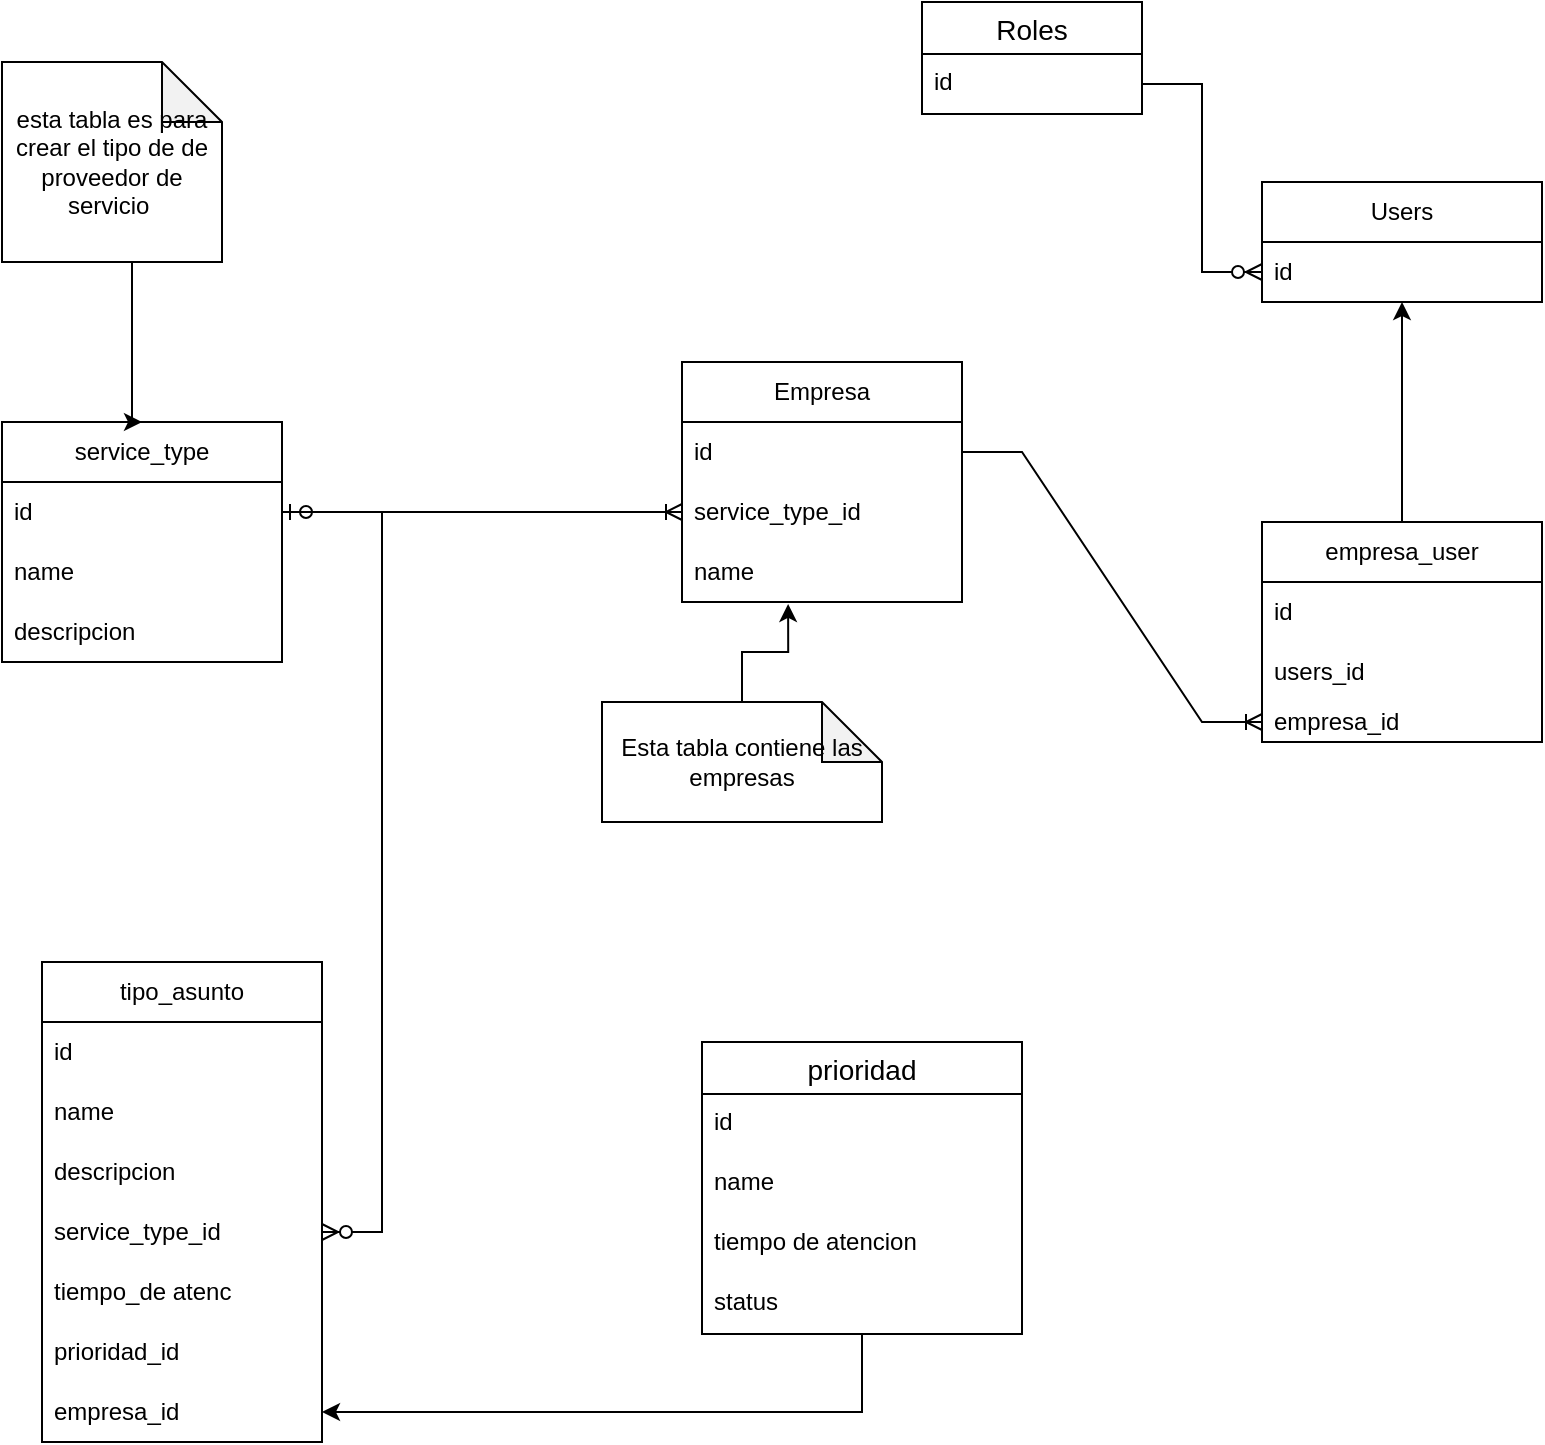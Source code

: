 <mxfile version="22.1.7" type="github">
  <diagram name="Página-1" id="uP4vXigWwdHrko6M8Cvu">
    <mxGraphModel dx="1379" dy="1957" grid="1" gridSize="10" guides="1" tooltips="1" connect="1" arrows="1" fold="1" page="1" pageScale="1" pageWidth="827" pageHeight="1169" math="0" shadow="0">
      <root>
        <mxCell id="0" />
        <mxCell id="1" parent="0" />
        <mxCell id="CEjSGQ_9NDGecTtwq8PR-2" value="service_type" style="swimlane;fontStyle=0;childLayout=stackLayout;horizontal=1;startSize=30;horizontalStack=0;resizeParent=1;resizeParentMax=0;resizeLast=0;collapsible=1;marginBottom=0;whiteSpace=wrap;html=1;" vertex="1" parent="1">
          <mxGeometry x="20" y="50" width="140" height="120" as="geometry" />
        </mxCell>
        <mxCell id="CEjSGQ_9NDGecTtwq8PR-3" value="id" style="text;strokeColor=none;fillColor=none;align=left;verticalAlign=middle;spacingLeft=4;spacingRight=4;overflow=hidden;points=[[0,0.5],[1,0.5]];portConstraint=eastwest;rotatable=0;whiteSpace=wrap;html=1;" vertex="1" parent="CEjSGQ_9NDGecTtwq8PR-2">
          <mxGeometry y="30" width="140" height="30" as="geometry" />
        </mxCell>
        <mxCell id="CEjSGQ_9NDGecTtwq8PR-4" value="name" style="text;strokeColor=none;fillColor=none;align=left;verticalAlign=middle;spacingLeft=4;spacingRight=4;overflow=hidden;points=[[0,0.5],[1,0.5]];portConstraint=eastwest;rotatable=0;whiteSpace=wrap;html=1;" vertex="1" parent="CEjSGQ_9NDGecTtwq8PR-2">
          <mxGeometry y="60" width="140" height="30" as="geometry" />
        </mxCell>
        <mxCell id="CEjSGQ_9NDGecTtwq8PR-5" value="descripcion&amp;nbsp;" style="text;strokeColor=none;fillColor=none;align=left;verticalAlign=middle;spacingLeft=4;spacingRight=4;overflow=hidden;points=[[0,0.5],[1,0.5]];portConstraint=eastwest;rotatable=0;whiteSpace=wrap;html=1;" vertex="1" parent="CEjSGQ_9NDGecTtwq8PR-2">
          <mxGeometry y="90" width="140" height="30" as="geometry" />
        </mxCell>
        <mxCell id="CEjSGQ_9NDGecTtwq8PR-29" value="" style="edgeStyle=orthogonalEdgeStyle;rounded=0;orthogonalLoop=1;jettySize=auto;html=1;" edge="1" parent="1" source="CEjSGQ_9NDGecTtwq8PR-6" target="CEjSGQ_9NDGecTtwq8PR-23">
          <mxGeometry relative="1" as="geometry" />
        </mxCell>
        <mxCell id="CEjSGQ_9NDGecTtwq8PR-6" value="empresa_user" style="swimlane;fontStyle=0;childLayout=stackLayout;horizontal=1;startSize=30;horizontalStack=0;resizeParent=1;resizeParentMax=0;resizeLast=0;collapsible=1;marginBottom=0;whiteSpace=wrap;html=1;" vertex="1" parent="1">
          <mxGeometry x="650" y="100" width="140" height="110" as="geometry" />
        </mxCell>
        <mxCell id="CEjSGQ_9NDGecTtwq8PR-7" value="id" style="text;strokeColor=none;fillColor=none;align=left;verticalAlign=middle;spacingLeft=4;spacingRight=4;overflow=hidden;points=[[0,0.5],[1,0.5]];portConstraint=eastwest;rotatable=0;whiteSpace=wrap;html=1;" vertex="1" parent="CEjSGQ_9NDGecTtwq8PR-6">
          <mxGeometry y="30" width="140" height="30" as="geometry" />
        </mxCell>
        <mxCell id="CEjSGQ_9NDGecTtwq8PR-8" value="users_id" style="text;strokeColor=none;fillColor=none;align=left;verticalAlign=middle;spacingLeft=4;spacingRight=4;overflow=hidden;points=[[0,0.5],[1,0.5]];portConstraint=eastwest;rotatable=0;whiteSpace=wrap;html=1;" vertex="1" parent="CEjSGQ_9NDGecTtwq8PR-6">
          <mxGeometry y="60" width="140" height="30" as="geometry" />
        </mxCell>
        <mxCell id="CEjSGQ_9NDGecTtwq8PR-9" value="empresa_id" style="text;strokeColor=none;fillColor=none;align=left;verticalAlign=middle;spacingLeft=4;spacingRight=4;overflow=hidden;points=[[0,0.5],[1,0.5]];portConstraint=eastwest;rotatable=0;whiteSpace=wrap;html=1;" vertex="1" parent="CEjSGQ_9NDGecTtwq8PR-6">
          <mxGeometry y="90" width="140" height="20" as="geometry" />
        </mxCell>
        <mxCell id="CEjSGQ_9NDGecTtwq8PR-14" value="Empresa" style="swimlane;fontStyle=0;childLayout=stackLayout;horizontal=1;startSize=30;horizontalStack=0;resizeParent=1;resizeParentMax=0;resizeLast=0;collapsible=1;marginBottom=0;whiteSpace=wrap;html=1;" vertex="1" parent="1">
          <mxGeometry x="360" y="20" width="140" height="120" as="geometry" />
        </mxCell>
        <mxCell id="CEjSGQ_9NDGecTtwq8PR-15" value="id" style="text;strokeColor=none;fillColor=none;align=left;verticalAlign=middle;spacingLeft=4;spacingRight=4;overflow=hidden;points=[[0,0.5],[1,0.5]];portConstraint=eastwest;rotatable=0;whiteSpace=wrap;html=1;" vertex="1" parent="CEjSGQ_9NDGecTtwq8PR-14">
          <mxGeometry y="30" width="140" height="30" as="geometry" />
        </mxCell>
        <mxCell id="CEjSGQ_9NDGecTtwq8PR-49" value="service_type_id" style="text;strokeColor=none;fillColor=none;align=left;verticalAlign=middle;spacingLeft=4;spacingRight=4;overflow=hidden;points=[[0,0.5],[1,0.5]];portConstraint=eastwest;rotatable=0;whiteSpace=wrap;html=1;" vertex="1" parent="CEjSGQ_9NDGecTtwq8PR-14">
          <mxGeometry y="60" width="140" height="30" as="geometry" />
        </mxCell>
        <mxCell id="CEjSGQ_9NDGecTtwq8PR-50" value="name" style="text;strokeColor=none;fillColor=none;align=left;verticalAlign=middle;spacingLeft=4;spacingRight=4;overflow=hidden;points=[[0,0.5],[1,0.5]];portConstraint=eastwest;rotatable=0;whiteSpace=wrap;html=1;" vertex="1" parent="CEjSGQ_9NDGecTtwq8PR-14">
          <mxGeometry y="90" width="140" height="30" as="geometry" />
        </mxCell>
        <mxCell id="CEjSGQ_9NDGecTtwq8PR-23" value="Users&lt;br&gt;" style="swimlane;fontStyle=0;childLayout=stackLayout;horizontal=1;startSize=30;horizontalStack=0;resizeParent=1;resizeParentMax=0;resizeLast=0;collapsible=1;marginBottom=0;whiteSpace=wrap;html=1;" vertex="1" parent="1">
          <mxGeometry x="650" y="-70" width="140" height="60" as="geometry" />
        </mxCell>
        <mxCell id="CEjSGQ_9NDGecTtwq8PR-24" value="id" style="text;strokeColor=none;fillColor=none;align=left;verticalAlign=middle;spacingLeft=4;spacingRight=4;overflow=hidden;points=[[0,0.5],[1,0.5]];portConstraint=eastwest;rotatable=0;whiteSpace=wrap;html=1;" vertex="1" parent="CEjSGQ_9NDGecTtwq8PR-23">
          <mxGeometry y="30" width="140" height="30" as="geometry" />
        </mxCell>
        <mxCell id="CEjSGQ_9NDGecTtwq8PR-37" value="tipo_asunto" style="swimlane;fontStyle=0;childLayout=stackLayout;horizontal=1;startSize=30;horizontalStack=0;resizeParent=1;resizeParentMax=0;resizeLast=0;collapsible=1;marginBottom=0;whiteSpace=wrap;html=1;" vertex="1" parent="1">
          <mxGeometry x="40" y="320" width="140" height="240" as="geometry" />
        </mxCell>
        <mxCell id="CEjSGQ_9NDGecTtwq8PR-38" value="id" style="text;strokeColor=none;fillColor=none;align=left;verticalAlign=middle;spacingLeft=4;spacingRight=4;overflow=hidden;points=[[0,0.5],[1,0.5]];portConstraint=eastwest;rotatable=0;whiteSpace=wrap;html=1;" vertex="1" parent="CEjSGQ_9NDGecTtwq8PR-37">
          <mxGeometry y="30" width="140" height="30" as="geometry" />
        </mxCell>
        <mxCell id="CEjSGQ_9NDGecTtwq8PR-42" value="name" style="text;strokeColor=none;fillColor=none;align=left;verticalAlign=middle;spacingLeft=4;spacingRight=4;overflow=hidden;points=[[0,0.5],[1,0.5]];portConstraint=eastwest;rotatable=0;whiteSpace=wrap;html=1;" vertex="1" parent="CEjSGQ_9NDGecTtwq8PR-37">
          <mxGeometry y="60" width="140" height="30" as="geometry" />
        </mxCell>
        <mxCell id="CEjSGQ_9NDGecTtwq8PR-43" value="descripcion" style="text;strokeColor=none;fillColor=none;align=left;verticalAlign=middle;spacingLeft=4;spacingRight=4;overflow=hidden;points=[[0,0.5],[1,0.5]];portConstraint=eastwest;rotatable=0;whiteSpace=wrap;html=1;" vertex="1" parent="CEjSGQ_9NDGecTtwq8PR-37">
          <mxGeometry y="90" width="140" height="30" as="geometry" />
        </mxCell>
        <mxCell id="CEjSGQ_9NDGecTtwq8PR-45" value="service_type_id" style="text;strokeColor=none;fillColor=none;align=left;verticalAlign=middle;spacingLeft=4;spacingRight=4;overflow=hidden;points=[[0,0.5],[1,0.5]];portConstraint=eastwest;rotatable=0;whiteSpace=wrap;html=1;" vertex="1" parent="CEjSGQ_9NDGecTtwq8PR-37">
          <mxGeometry y="120" width="140" height="30" as="geometry" />
        </mxCell>
        <mxCell id="CEjSGQ_9NDGecTtwq8PR-66" value="tiempo_de atenc" style="text;strokeColor=none;fillColor=none;align=left;verticalAlign=middle;spacingLeft=4;spacingRight=4;overflow=hidden;points=[[0,0.5],[1,0.5]];portConstraint=eastwest;rotatable=0;whiteSpace=wrap;html=1;" vertex="1" parent="CEjSGQ_9NDGecTtwq8PR-37">
          <mxGeometry y="150" width="140" height="30" as="geometry" />
        </mxCell>
        <mxCell id="CEjSGQ_9NDGecTtwq8PR-67" value="prioridad_id" style="text;strokeColor=none;fillColor=none;align=left;verticalAlign=middle;spacingLeft=4;spacingRight=4;overflow=hidden;points=[[0,0.5],[1,0.5]];portConstraint=eastwest;rotatable=0;whiteSpace=wrap;html=1;" vertex="1" parent="CEjSGQ_9NDGecTtwq8PR-37">
          <mxGeometry y="180" width="140" height="30" as="geometry" />
        </mxCell>
        <mxCell id="CEjSGQ_9NDGecTtwq8PR-73" value="empresa_id" style="text;strokeColor=none;fillColor=none;align=left;verticalAlign=middle;spacingLeft=4;spacingRight=4;overflow=hidden;points=[[0,0.5],[1,0.5]];portConstraint=eastwest;rotatable=0;whiteSpace=wrap;html=1;" vertex="1" parent="CEjSGQ_9NDGecTtwq8PR-37">
          <mxGeometry y="210" width="140" height="30" as="geometry" />
        </mxCell>
        <mxCell id="CEjSGQ_9NDGecTtwq8PR-51" value="" style="edgeStyle=entityRelationEdgeStyle;fontSize=12;html=1;endArrow=ERoneToMany;startArrow=ERzeroToOne;rounded=0;exitX=1;exitY=0.5;exitDx=0;exitDy=0;entryX=0;entryY=0.5;entryDx=0;entryDy=0;" edge="1" parent="1" source="CEjSGQ_9NDGecTtwq8PR-3" target="CEjSGQ_9NDGecTtwq8PR-49">
          <mxGeometry width="100" height="100" relative="1" as="geometry">
            <mxPoint x="320" y="275" as="sourcePoint" />
            <mxPoint x="400" y="230" as="targetPoint" />
            <Array as="points">
              <mxPoint x="200" y="140" />
              <mxPoint x="170" y="100" />
            </Array>
          </mxGeometry>
        </mxCell>
        <mxCell id="CEjSGQ_9NDGecTtwq8PR-57" value="" style="edgeStyle=entityRelationEdgeStyle;fontSize=12;html=1;endArrow=ERoneToMany;rounded=0;exitX=1;exitY=0.5;exitDx=0;exitDy=0;entryX=0;entryY=0.5;entryDx=0;entryDy=0;" edge="1" parent="1" source="CEjSGQ_9NDGecTtwq8PR-15" target="CEjSGQ_9NDGecTtwq8PR-9">
          <mxGeometry width="100" height="100" relative="1" as="geometry">
            <mxPoint x="550" y="360" as="sourcePoint" />
            <mxPoint x="650" y="260" as="targetPoint" />
            <Array as="points">
              <mxPoint x="410" y="370" />
              <mxPoint x="640" y="300" />
              <mxPoint x="590" y="330" />
            </Array>
          </mxGeometry>
        </mxCell>
        <mxCell id="CEjSGQ_9NDGecTtwq8PR-58" value="Roles" style="swimlane;fontStyle=0;childLayout=stackLayout;horizontal=1;startSize=26;horizontalStack=0;resizeParent=1;resizeParentMax=0;resizeLast=0;collapsible=1;marginBottom=0;align=center;fontSize=14;" vertex="1" parent="1">
          <mxGeometry x="480" y="-160" width="110" height="56" as="geometry" />
        </mxCell>
        <mxCell id="CEjSGQ_9NDGecTtwq8PR-59" value="id" style="text;strokeColor=none;fillColor=none;spacingLeft=4;spacingRight=4;overflow=hidden;rotatable=0;points=[[0,0.5],[1,0.5]];portConstraint=eastwest;fontSize=12;whiteSpace=wrap;html=1;" vertex="1" parent="CEjSGQ_9NDGecTtwq8PR-58">
          <mxGeometry y="26" width="110" height="30" as="geometry" />
        </mxCell>
        <mxCell id="CEjSGQ_9NDGecTtwq8PR-62" value="" style="edgeStyle=entityRelationEdgeStyle;fontSize=12;html=1;endArrow=ERzeroToMany;endFill=1;rounded=0;entryX=0;entryY=0.5;entryDx=0;entryDy=0;exitX=1;exitY=0.5;exitDx=0;exitDy=0;" edge="1" parent="1" source="CEjSGQ_9NDGecTtwq8PR-59" target="CEjSGQ_9NDGecTtwq8PR-24">
          <mxGeometry width="100" height="100" relative="1" as="geometry">
            <mxPoint x="360" y="460" as="sourcePoint" />
            <mxPoint x="460" y="360" as="targetPoint" />
          </mxGeometry>
        </mxCell>
        <mxCell id="CEjSGQ_9NDGecTtwq8PR-68" value="" style="edgeStyle=entityRelationEdgeStyle;fontSize=12;html=1;endArrow=ERzeroToMany;endFill=1;rounded=0;exitX=1;exitY=0.5;exitDx=0;exitDy=0;" edge="1" parent="1" source="CEjSGQ_9NDGecTtwq8PR-3" target="CEjSGQ_9NDGecTtwq8PR-45">
          <mxGeometry width="100" height="100" relative="1" as="geometry">
            <mxPoint x="20" y="90" as="sourcePoint" />
            <mxPoint x="100" y="570" as="targetPoint" />
            <Array as="points">
              <mxPoint x="170" y="515" />
            </Array>
          </mxGeometry>
        </mxCell>
        <mxCell id="CEjSGQ_9NDGecTtwq8PR-75" value="" style="edgeStyle=orthogonalEdgeStyle;rounded=0;orthogonalLoop=1;jettySize=auto;html=1;" edge="1" parent="1" source="CEjSGQ_9NDGecTtwq8PR-69" target="CEjSGQ_9NDGecTtwq8PR-73">
          <mxGeometry relative="1" as="geometry" />
        </mxCell>
        <mxCell id="CEjSGQ_9NDGecTtwq8PR-69" value="prioridad" style="swimlane;fontStyle=0;childLayout=stackLayout;horizontal=1;startSize=26;horizontalStack=0;resizeParent=1;resizeParentMax=0;resizeLast=0;collapsible=1;marginBottom=0;align=center;fontSize=14;" vertex="1" parent="1">
          <mxGeometry x="370" y="360" width="160" height="146" as="geometry" />
        </mxCell>
        <mxCell id="CEjSGQ_9NDGecTtwq8PR-70" value="id" style="text;strokeColor=none;fillColor=none;spacingLeft=4;spacingRight=4;overflow=hidden;rotatable=0;points=[[0,0.5],[1,0.5]];portConstraint=eastwest;fontSize=12;whiteSpace=wrap;html=1;" vertex="1" parent="CEjSGQ_9NDGecTtwq8PR-69">
          <mxGeometry y="26" width="160" height="30" as="geometry" />
        </mxCell>
        <mxCell id="CEjSGQ_9NDGecTtwq8PR-71" value="name" style="text;strokeColor=none;fillColor=none;spacingLeft=4;spacingRight=4;overflow=hidden;rotatable=0;points=[[0,0.5],[1,0.5]];portConstraint=eastwest;fontSize=12;whiteSpace=wrap;html=1;" vertex="1" parent="CEjSGQ_9NDGecTtwq8PR-69">
          <mxGeometry y="56" width="160" height="30" as="geometry" />
        </mxCell>
        <mxCell id="CEjSGQ_9NDGecTtwq8PR-72" value="tiempo de atencion" style="text;strokeColor=none;fillColor=none;spacingLeft=4;spacingRight=4;overflow=hidden;rotatable=0;points=[[0,0.5],[1,0.5]];portConstraint=eastwest;fontSize=12;whiteSpace=wrap;html=1;" vertex="1" parent="CEjSGQ_9NDGecTtwq8PR-69">
          <mxGeometry y="86" width="160" height="30" as="geometry" />
        </mxCell>
        <mxCell id="CEjSGQ_9NDGecTtwq8PR-74" value="status&lt;br&gt;" style="text;strokeColor=none;fillColor=none;spacingLeft=4;spacingRight=4;overflow=hidden;rotatable=0;points=[[0,0.5],[1,0.5]];portConstraint=eastwest;fontSize=12;whiteSpace=wrap;html=1;" vertex="1" parent="CEjSGQ_9NDGecTtwq8PR-69">
          <mxGeometry y="116" width="160" height="30" as="geometry" />
        </mxCell>
        <mxCell id="CEjSGQ_9NDGecTtwq8PR-78" value="" style="edgeStyle=orthogonalEdgeStyle;rounded=0;orthogonalLoop=1;jettySize=auto;html=1;entryX=0.5;entryY=0;entryDx=0;entryDy=0;" edge="1" parent="1" source="CEjSGQ_9NDGecTtwq8PR-77" target="CEjSGQ_9NDGecTtwq8PR-2">
          <mxGeometry relative="1" as="geometry">
            <Array as="points">
              <mxPoint x="85" y="50" />
            </Array>
          </mxGeometry>
        </mxCell>
        <mxCell id="CEjSGQ_9NDGecTtwq8PR-77" value="esta tabla es para crear el tipo de de proveedor de servicio&amp;nbsp;" style="shape=note;whiteSpace=wrap;html=1;backgroundOutline=1;darkOpacity=0.05;" vertex="1" parent="1">
          <mxGeometry x="20" y="-130" width="110" height="100" as="geometry" />
        </mxCell>
        <mxCell id="CEjSGQ_9NDGecTtwq8PR-81" value="" style="edgeStyle=orthogonalEdgeStyle;rounded=0;orthogonalLoop=1;jettySize=auto;html=1;entryX=0.379;entryY=1.033;entryDx=0;entryDy=0;entryPerimeter=0;" edge="1" parent="1" source="CEjSGQ_9NDGecTtwq8PR-79" target="CEjSGQ_9NDGecTtwq8PR-50">
          <mxGeometry relative="1" as="geometry">
            <mxPoint x="365" y="200" as="targetPoint" />
          </mxGeometry>
        </mxCell>
        <mxCell id="CEjSGQ_9NDGecTtwq8PR-79" value="Esta tabla contiene las empresas" style="shape=note;whiteSpace=wrap;html=1;backgroundOutline=1;darkOpacity=0.05;" vertex="1" parent="1">
          <mxGeometry x="320" y="190" width="140" height="60" as="geometry" />
        </mxCell>
      </root>
    </mxGraphModel>
  </diagram>
</mxfile>
